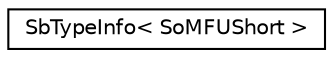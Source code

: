 digraph "Graphical Class Hierarchy"
{
 // LATEX_PDF_SIZE
  edge [fontname="Helvetica",fontsize="10",labelfontname="Helvetica",labelfontsize="10"];
  node [fontname="Helvetica",fontsize="10",shape=record];
  rankdir="LR";
  Node0 [label="SbTypeInfo\< SoMFUShort \>",height=0.2,width=0.4,color="black", fillcolor="white", style="filled",URL="$structSbTypeInfo_3_01SoMFUShort_01_4.html",tooltip=" "];
}
